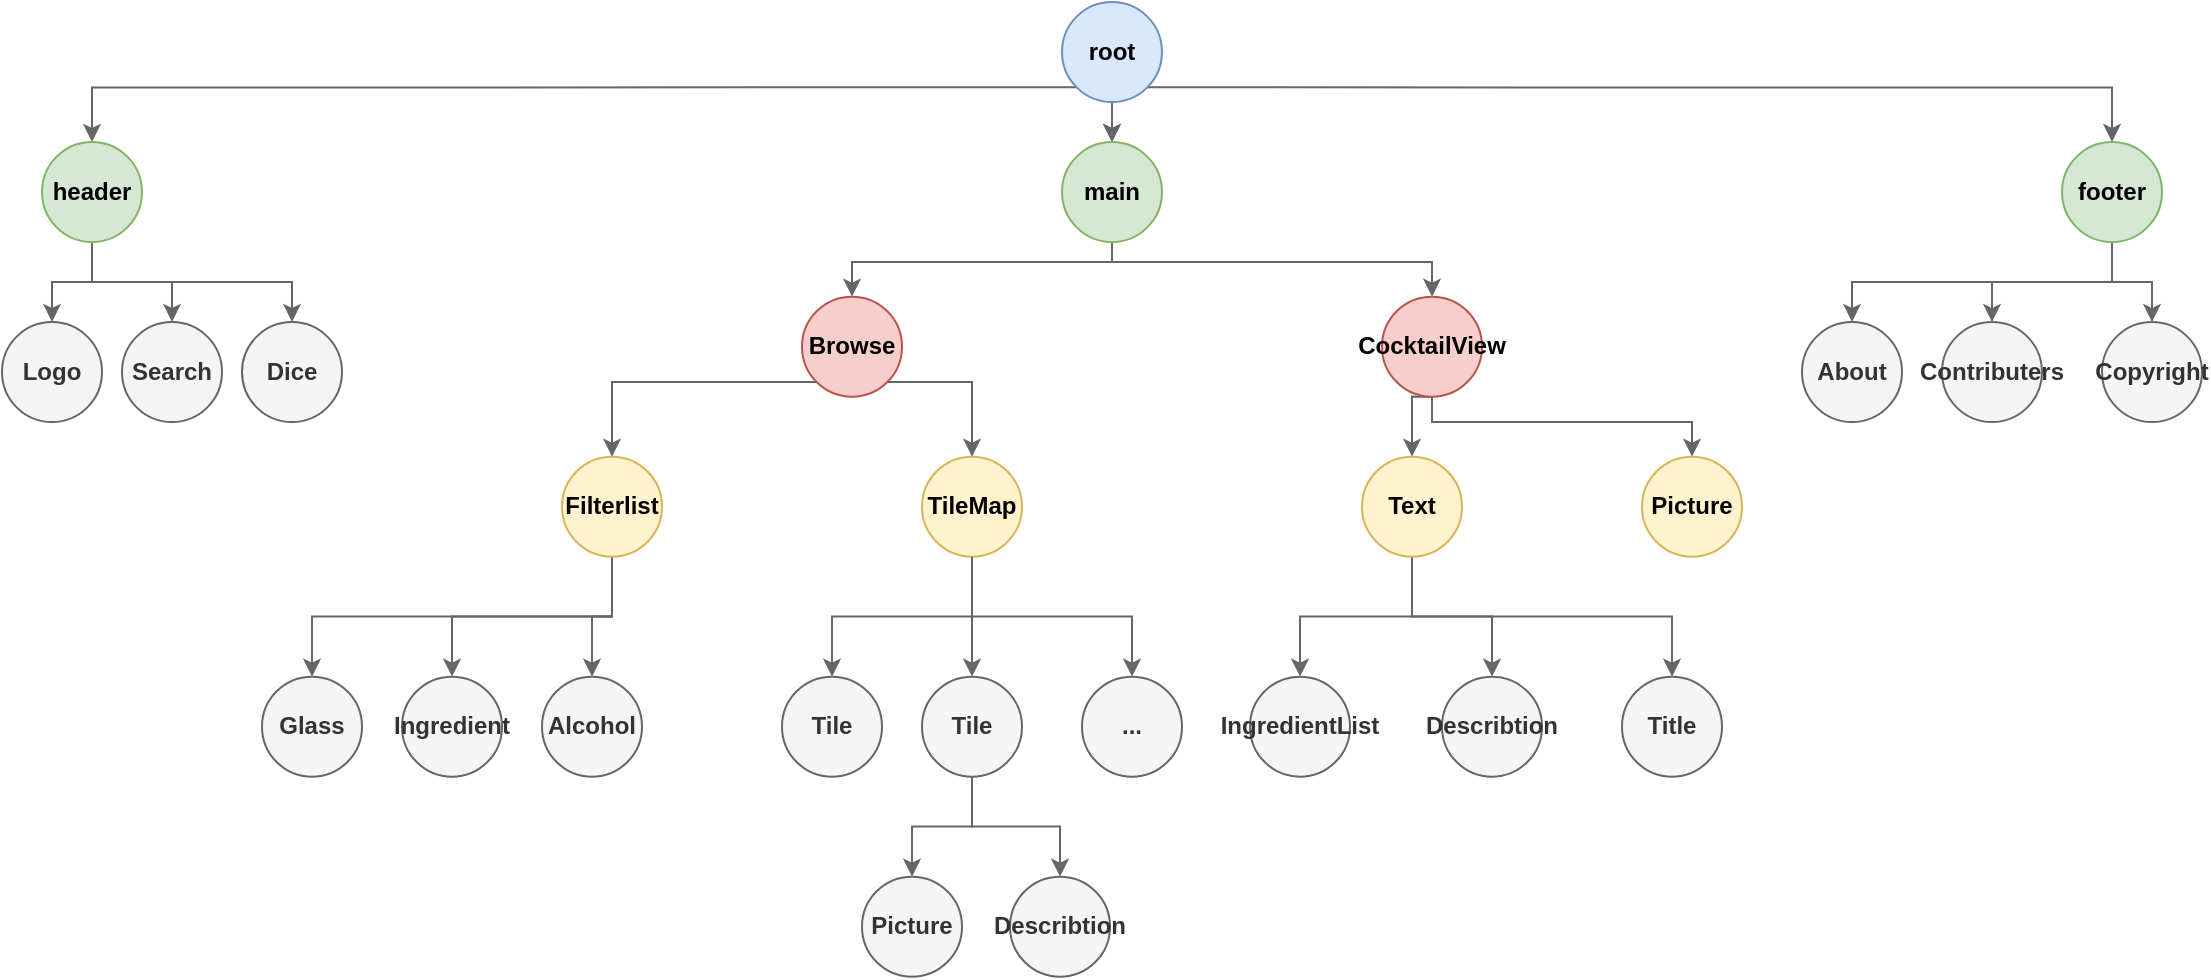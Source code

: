 <mxfile version="14.7.10" type="device"><diagram id="aU-4sKHkMuh8YpocIdmV" name="Page-1"><mxGraphModel dx="2062" dy="1154" grid="1" gridSize="10" guides="1" tooltips="1" connect="1" arrows="1" fold="1" page="1" pageScale="1" pageWidth="1169" pageHeight="827" math="0" shadow="0"><root><mxCell id="0"/><mxCell id="1" parent="0"/><mxCell id="G2DoAYYb89RjoAaZ3tUu-10" style="edgeStyle=orthogonalEdgeStyle;rounded=0;orthogonalLoop=1;jettySize=auto;html=1;exitX=0.5;exitY=1;exitDx=0;exitDy=0;entryX=0.5;entryY=0;entryDx=0;entryDy=0;fillColor=#f5f5f5;strokeColor=#666666;fontSize=12;fontStyle=1" parent="1" source="G2DoAYYb89RjoAaZ3tUu-1" target="G2DoAYYb89RjoAaZ3tUu-4" edge="1"><mxGeometry relative="1" as="geometry"/></mxCell><mxCell id="G2DoAYYb89RjoAaZ3tUu-11" style="edgeStyle=orthogonalEdgeStyle;rounded=0;orthogonalLoop=1;jettySize=auto;html=1;exitX=0.5;exitY=1;exitDx=0;exitDy=0;entryX=0.5;entryY=0;entryDx=0;entryDy=0;fillColor=#f5f5f5;strokeColor=#666666;fontSize=12;fontStyle=1" parent="1" source="G2DoAYYb89RjoAaZ3tUu-1" target="G2DoAYYb89RjoAaZ3tUu-4" edge="1"><mxGeometry relative="1" as="geometry"/></mxCell><mxCell id="G2DoAYYb89RjoAaZ3tUu-12" style="edgeStyle=orthogonalEdgeStyle;rounded=0;orthogonalLoop=1;jettySize=auto;html=1;exitX=1;exitY=1;exitDx=0;exitDy=0;entryX=0.5;entryY=0;entryDx=0;entryDy=0;fillColor=#f5f5f5;strokeColor=#666666;fontSize=12;fontStyle=1" parent="1" source="G2DoAYYb89RjoAaZ3tUu-1" target="G2DoAYYb89RjoAaZ3tUu-3" edge="1"><mxGeometry relative="1" as="geometry"/></mxCell><mxCell id="G2DoAYYb89RjoAaZ3tUu-13" style="edgeStyle=orthogonalEdgeStyle;rounded=0;orthogonalLoop=1;jettySize=auto;html=1;exitX=0;exitY=1;exitDx=0;exitDy=0;entryX=0.5;entryY=0;entryDx=0;entryDy=0;fillColor=#f5f5f5;strokeColor=#666666;fontSize=12;fontStyle=1" parent="1" source="G2DoAYYb89RjoAaZ3tUu-1" target="G2DoAYYb89RjoAaZ3tUu-2" edge="1"><mxGeometry relative="1" as="geometry"/></mxCell><mxCell id="G2DoAYYb89RjoAaZ3tUu-1" value="root" style="ellipse;whiteSpace=wrap;html=1;fillColor=#dae8fc;strokeColor=#6c8ebf;fontSize=12;fontStyle=1" parent="1" vertex="1"><mxGeometry x="580" y="10" width="50" height="50" as="geometry"/></mxCell><mxCell id="G2DoAYYb89RjoAaZ3tUu-18" style="edgeStyle=orthogonalEdgeStyle;rounded=0;orthogonalLoop=1;jettySize=auto;html=1;exitX=0.5;exitY=1;exitDx=0;exitDy=0;entryX=0.5;entryY=0;entryDx=0;entryDy=0;fillColor=#f5f5f5;strokeColor=#666666;fontSize=12;fontStyle=1" parent="1" source="G2DoAYYb89RjoAaZ3tUu-2" target="G2DoAYYb89RjoAaZ3tUu-16" edge="1"><mxGeometry relative="1" as="geometry"/></mxCell><mxCell id="G2DoAYYb89RjoAaZ3tUu-19" style="edgeStyle=orthogonalEdgeStyle;rounded=0;orthogonalLoop=1;jettySize=auto;html=1;exitX=0.5;exitY=1;exitDx=0;exitDy=0;entryX=0.5;entryY=0;entryDx=0;entryDy=0;fillColor=#f5f5f5;strokeColor=#666666;fontSize=12;fontStyle=1" parent="1" source="G2DoAYYb89RjoAaZ3tUu-2" target="G2DoAYYb89RjoAaZ3tUu-17" edge="1"><mxGeometry relative="1" as="geometry"><Array as="points"><mxPoint x="95" y="150"/><mxPoint x="135" y="150"/></Array></mxGeometry></mxCell><mxCell id="G2DoAYYb89RjoAaZ3tUu-24" style="edgeStyle=orthogonalEdgeStyle;rounded=0;orthogonalLoop=1;jettySize=auto;html=1;exitX=0.5;exitY=1;exitDx=0;exitDy=0;entryX=0.5;entryY=0;entryDx=0;entryDy=0;fillColor=#f5f5f5;strokeColor=#666666;fontSize=12;fontStyle=1" parent="1" source="G2DoAYYb89RjoAaZ3tUu-2" target="G2DoAYYb89RjoAaZ3tUu-23" edge="1"><mxGeometry relative="1" as="geometry"><Array as="points"><mxPoint x="95" y="150"/><mxPoint x="195" y="150"/></Array></mxGeometry></mxCell><mxCell id="G2DoAYYb89RjoAaZ3tUu-2" value="header" style="ellipse;whiteSpace=wrap;html=1;fillColor=#d5e8d4;strokeColor=#82b366;fontSize=12;fontStyle=1" parent="1" vertex="1"><mxGeometry x="70" y="80" width="50" height="50" as="geometry"/></mxCell><mxCell id="G2DoAYYb89RjoAaZ3tUu-49" style="edgeStyle=orthogonalEdgeStyle;rounded=0;orthogonalLoop=1;jettySize=auto;html=1;exitX=0.5;exitY=1;exitDx=0;exitDy=0;entryX=0.5;entryY=0;entryDx=0;entryDy=0;fillColor=#f5f5f5;strokeColor=#666666;fontSize=12;fontStyle=1" parent="1" source="G2DoAYYb89RjoAaZ3tUu-3" target="G2DoAYYb89RjoAaZ3tUu-47" edge="1"><mxGeometry relative="1" as="geometry"/></mxCell><mxCell id="G2DoAYYb89RjoAaZ3tUu-50" style="edgeStyle=orthogonalEdgeStyle;rounded=0;orthogonalLoop=1;jettySize=auto;html=1;exitX=0.5;exitY=1;exitDx=0;exitDy=0;entryX=0.5;entryY=0;entryDx=0;entryDy=0;fillColor=#f5f5f5;strokeColor=#666666;fontSize=12;fontStyle=1" parent="1" source="G2DoAYYb89RjoAaZ3tUu-3" target="G2DoAYYb89RjoAaZ3tUu-48" edge="1"><mxGeometry relative="1" as="geometry"/></mxCell><mxCell id="G2DoAYYb89RjoAaZ3tUu-52" style="edgeStyle=orthogonalEdgeStyle;rounded=0;orthogonalLoop=1;jettySize=auto;html=1;exitX=0.5;exitY=1;exitDx=0;exitDy=0;entryX=0.5;entryY=0;entryDx=0;entryDy=0;fillColor=#f5f5f5;strokeColor=#666666;fontSize=12;fontStyle=1" parent="1" source="G2DoAYYb89RjoAaZ3tUu-3" target="G2DoAYYb89RjoAaZ3tUu-51" edge="1"><mxGeometry relative="1" as="geometry"/></mxCell><mxCell id="G2DoAYYb89RjoAaZ3tUu-3" value="footer" style="ellipse;whiteSpace=wrap;html=1;fillColor=#d5e8d4;strokeColor=#82b366;fontSize=12;fontStyle=1" parent="1" vertex="1"><mxGeometry x="1080" y="80" width="50" height="50" as="geometry"/></mxCell><mxCell id="G2DoAYYb89RjoAaZ3tUu-14" style="edgeStyle=orthogonalEdgeStyle;rounded=0;orthogonalLoop=1;jettySize=auto;html=1;exitX=0.5;exitY=1;exitDx=0;exitDy=0;entryX=0.5;entryY=0;entryDx=0;entryDy=0;fillColor=#f5f5f5;strokeColor=#666666;fontSize=12;fontStyle=1" parent="1" source="G2DoAYYb89RjoAaZ3tUu-4" target="G2DoAYYb89RjoAaZ3tUu-7" edge="1"><mxGeometry relative="1" as="geometry"><Array as="points"><mxPoint x="605" y="140"/><mxPoint x="765" y="140"/></Array></mxGeometry></mxCell><mxCell id="G2DoAYYb89RjoAaZ3tUu-20" style="edgeStyle=orthogonalEdgeStyle;rounded=0;orthogonalLoop=1;jettySize=auto;html=1;exitX=0.5;exitY=1;exitDx=0;exitDy=0;entryX=0.5;entryY=0;entryDx=0;entryDy=0;fillColor=#f5f5f5;strokeColor=#666666;fontSize=12;fontStyle=1" parent="1" source="G2DoAYYb89RjoAaZ3tUu-4" target="G2DoAYYb89RjoAaZ3tUu-15" edge="1"><mxGeometry relative="1" as="geometry"><mxPoint x="517.322" y="130.008" as="sourcePoint"/><Array as="points"><mxPoint x="605" y="140"/><mxPoint x="475" y="140"/></Array></mxGeometry></mxCell><mxCell id="G2DoAYYb89RjoAaZ3tUu-4" value="main" style="ellipse;whiteSpace=wrap;html=1;fillColor=#d5e8d4;strokeColor=#82b366;fontSize=12;fontStyle=1" parent="1" vertex="1"><mxGeometry x="580" y="80" width="50" height="50" as="geometry"/></mxCell><mxCell id="G2DoAYYb89RjoAaZ3tUu-53" style="edgeStyle=orthogonalEdgeStyle;rounded=0;orthogonalLoop=1;jettySize=auto;html=1;exitX=0.5;exitY=1;exitDx=0;exitDy=0;entryX=0.5;entryY=0;entryDx=0;entryDy=0;fillColor=#f5f5f5;strokeColor=#666666;fontSize=12;fontStyle=1" parent="1" source="G2DoAYYb89RjoAaZ3tUu-5" target="G2DoAYYb89RjoAaZ3tUu-40" edge="1"><mxGeometry relative="1" as="geometry"/></mxCell><mxCell id="G2DoAYYb89RjoAaZ3tUu-54" style="edgeStyle=orthogonalEdgeStyle;rounded=0;orthogonalLoop=1;jettySize=auto;html=1;exitX=0.5;exitY=1;exitDx=0;exitDy=0;entryX=0.5;entryY=0;entryDx=0;entryDy=0;fillColor=#f5f5f5;strokeColor=#666666;fontSize=12;fontStyle=1" parent="1" source="G2DoAYYb89RjoAaZ3tUu-5" target="G2DoAYYb89RjoAaZ3tUu-41" edge="1"><mxGeometry relative="1" as="geometry"/></mxCell><mxCell id="G2DoAYYb89RjoAaZ3tUu-56" style="edgeStyle=orthogonalEdgeStyle;rounded=0;orthogonalLoop=1;jettySize=auto;html=1;exitX=0.5;exitY=1;exitDx=0;exitDy=0;entryX=0.5;entryY=0;entryDx=0;entryDy=0;fillColor=#f5f5f5;strokeColor=#666666;fontSize=12;fontStyle=1" parent="1" source="G2DoAYYb89RjoAaZ3tUu-5" target="G2DoAYYb89RjoAaZ3tUu-55" edge="1"><mxGeometry relative="1" as="geometry"/></mxCell><mxCell id="G2DoAYYb89RjoAaZ3tUu-5" value="Filterlist" style="ellipse;whiteSpace=wrap;html=1;fillColor=#fff2cc;strokeColor=#d6b656;fontSize=12;fontStyle=1" parent="1" vertex="1"><mxGeometry x="330" y="237.33" width="50" height="50" as="geometry"/></mxCell><mxCell id="G2DoAYYb89RjoAaZ3tUu-33" style="edgeStyle=orthogonalEdgeStyle;rounded=0;orthogonalLoop=1;jettySize=auto;html=1;exitX=0.5;exitY=1;exitDx=0;exitDy=0;entryX=0.5;entryY=0;entryDx=0;entryDy=0;fillColor=#f5f5f5;strokeColor=#666666;fontSize=12;fontStyle=1" parent="1" source="G2DoAYYb89RjoAaZ3tUu-6" target="G2DoAYYb89RjoAaZ3tUu-28" edge="1"><mxGeometry relative="1" as="geometry"><mxPoint x="615" y="347.33" as="targetPoint"/></mxGeometry></mxCell><mxCell id="G2DoAYYb89RjoAaZ3tUu-34" style="edgeStyle=orthogonalEdgeStyle;rounded=0;orthogonalLoop=1;jettySize=auto;html=1;exitX=0.5;exitY=1;exitDx=0;exitDy=0;entryX=0.5;entryY=0;entryDx=0;entryDy=0;fillColor=#f5f5f5;strokeColor=#666666;fontSize=12;fontStyle=1" parent="1" source="G2DoAYYb89RjoAaZ3tUu-6" target="G2DoAYYb89RjoAaZ3tUu-29" edge="1"><mxGeometry relative="1" as="geometry"/></mxCell><mxCell id="G2DoAYYb89RjoAaZ3tUu-6" value="TileMap" style="ellipse;whiteSpace=wrap;html=1;fillColor=#fff2cc;strokeColor=#d6b656;fontSize=12;fontStyle=1" parent="1" vertex="1"><mxGeometry x="510" y="237.33" width="50" height="50" as="geometry"/></mxCell><mxCell id="G2DoAYYb89RjoAaZ3tUu-57" style="edgeStyle=orthogonalEdgeStyle;rounded=0;orthogonalLoop=1;jettySize=auto;html=1;exitX=0.5;exitY=1;exitDx=0;exitDy=0;entryX=0.5;entryY=0;entryDx=0;entryDy=0;fillColor=#f5f5f5;strokeColor=#666666;fontSize=12;fontStyle=1" parent="1" source="G2DoAYYb89RjoAaZ3tUu-7" target="G2DoAYYb89RjoAaZ3tUu-25" edge="1"><mxGeometry relative="1" as="geometry"><Array as="points"><mxPoint x="765" y="220"/><mxPoint x="895" y="220"/></Array></mxGeometry></mxCell><mxCell id="G2DoAYYb89RjoAaZ3tUu-60" style="edgeStyle=orthogonalEdgeStyle;rounded=0;orthogonalLoop=1;jettySize=auto;html=1;exitX=0.5;exitY=1;exitDx=0;exitDy=0;entryX=0.5;entryY=0;entryDx=0;entryDy=0;fillColor=#f5f5f5;strokeColor=#666666;fontSize=12;fontStyle=1" parent="1" source="G2DoAYYb89RjoAaZ3tUu-7" target="G2DoAYYb89RjoAaZ3tUu-59" edge="1"><mxGeometry relative="1" as="geometry"/></mxCell><mxCell id="G2DoAYYb89RjoAaZ3tUu-7" value="CocktailView" style="ellipse;whiteSpace=wrap;html=1;fillColor=#f8cecc;strokeColor=#b85450;fontSize=12;fontStyle=1" parent="1" vertex="1"><mxGeometry x="740" y="157.33" width="50" height="50" as="geometry"/></mxCell><mxCell id="G2DoAYYb89RjoAaZ3tUu-21" style="edgeStyle=orthogonalEdgeStyle;rounded=0;orthogonalLoop=1;jettySize=auto;html=1;exitX=0;exitY=1;exitDx=0;exitDy=0;entryX=0.5;entryY=0;entryDx=0;entryDy=0;fillColor=#f5f5f5;strokeColor=#666666;fontSize=12;fontStyle=1" parent="1" source="G2DoAYYb89RjoAaZ3tUu-15" target="G2DoAYYb89RjoAaZ3tUu-5" edge="1"><mxGeometry relative="1" as="geometry"/></mxCell><mxCell id="G2DoAYYb89RjoAaZ3tUu-22" style="edgeStyle=orthogonalEdgeStyle;rounded=0;orthogonalLoop=1;jettySize=auto;html=1;exitX=1;exitY=1;exitDx=0;exitDy=0;entryX=0.5;entryY=0;entryDx=0;entryDy=0;fillColor=#f5f5f5;strokeColor=#666666;fontSize=12;fontStyle=1" parent="1" source="G2DoAYYb89RjoAaZ3tUu-15" target="G2DoAYYb89RjoAaZ3tUu-6" edge="1"><mxGeometry relative="1" as="geometry"/></mxCell><mxCell id="G2DoAYYb89RjoAaZ3tUu-15" value="Browse" style="ellipse;whiteSpace=wrap;html=1;fillColor=#f8cecc;strokeColor=#b85450;fontSize=12;fontStyle=1" parent="1" vertex="1"><mxGeometry x="450" y="157.33" width="50" height="50" as="geometry"/></mxCell><mxCell id="G2DoAYYb89RjoAaZ3tUu-16" value="Logo" style="ellipse;whiteSpace=wrap;html=1;fillColor=#f5f5f5;strokeColor=#666666;fontColor=#333333;fontSize=12;fontStyle=1" parent="1" vertex="1"><mxGeometry x="50" y="170" width="50" height="50" as="geometry"/></mxCell><mxCell id="G2DoAYYb89RjoAaZ3tUu-17" value="Search" style="ellipse;whiteSpace=wrap;html=1;fillColor=#f5f5f5;strokeColor=#666666;fontColor=#333333;fontSize=12;fontStyle=1" parent="1" vertex="1"><mxGeometry x="110" y="170" width="50" height="50" as="geometry"/></mxCell><mxCell id="G2DoAYYb89RjoAaZ3tUu-23" value="Dice" style="ellipse;whiteSpace=wrap;html=1;fillColor=#f5f5f5;strokeColor=#666666;fontColor=#333333;fontSize=12;fontStyle=1" parent="1" vertex="1"><mxGeometry x="170" y="170" width="50" height="50" as="geometry"/></mxCell><mxCell id="G2DoAYYb89RjoAaZ3tUu-25" value="Picture" style="ellipse;whiteSpace=wrap;html=1;fillColor=#fff2cc;strokeColor=#d6b656;fontSize=12;fontStyle=1" parent="1" vertex="1"><mxGeometry x="870" y="237.33" width="50" height="50" as="geometry"/></mxCell><mxCell id="G2DoAYYb89RjoAaZ3tUu-37" style="edgeStyle=orthogonalEdgeStyle;rounded=0;orthogonalLoop=1;jettySize=auto;html=1;exitX=0.5;exitY=1;exitDx=0;exitDy=0;entryX=0.5;entryY=0;entryDx=0;entryDy=0;fillColor=#f5f5f5;strokeColor=#666666;fontSize=12;fontStyle=1" parent="1" source="G2DoAYYb89RjoAaZ3tUu-27" target="G2DoAYYb89RjoAaZ3tUu-35" edge="1"><mxGeometry relative="1" as="geometry"/></mxCell><mxCell id="G2DoAYYb89RjoAaZ3tUu-38" style="edgeStyle=orthogonalEdgeStyle;rounded=0;orthogonalLoop=1;jettySize=auto;html=1;exitX=0.5;exitY=1;exitDx=0;exitDy=0;entryX=0.5;entryY=0;entryDx=0;entryDy=0;fillColor=#f5f5f5;strokeColor=#666666;fontSize=12;fontStyle=1" parent="1" source="G2DoAYYb89RjoAaZ3tUu-27" target="G2DoAYYb89RjoAaZ3tUu-36" edge="1"><mxGeometry relative="1" as="geometry"/></mxCell><mxCell id="G2DoAYYb89RjoAaZ3tUu-27" value="Tile" style="ellipse;whiteSpace=wrap;html=1;fillColor=#f5f5f5;strokeColor=#666666;fontColor=#333333;fontSize=12;fontStyle=1" parent="1" vertex="1"><mxGeometry x="510" y="347.33" width="50" height="50" as="geometry"/></mxCell><mxCell id="G2DoAYYb89RjoAaZ3tUu-28" value="..." style="ellipse;whiteSpace=wrap;html=1;fillColor=#f5f5f5;strokeColor=#666666;fontColor=#333333;fontSize=12;fontStyle=1" parent="1" vertex="1"><mxGeometry x="590" y="347.33" width="50" height="50" as="geometry"/></mxCell><mxCell id="G2DoAYYb89RjoAaZ3tUu-29" value="Tile" style="ellipse;whiteSpace=wrap;html=1;fillColor=#f5f5f5;strokeColor=#666666;fontColor=#333333;fontSize=12;fontStyle=1" parent="1" vertex="1"><mxGeometry x="440" y="347.33" width="50" height="50" as="geometry"/></mxCell><mxCell id="G2DoAYYb89RjoAaZ3tUu-32" style="edgeStyle=orthogonalEdgeStyle;rounded=0;orthogonalLoop=1;jettySize=auto;html=1;exitX=0.5;exitY=1;exitDx=0;exitDy=0;entryX=0.5;entryY=0;entryDx=0;entryDy=0;fillColor=#f5f5f5;strokeColor=#666666;fontSize=12;fontStyle=1" parent="1" source="G2DoAYYb89RjoAaZ3tUu-6" target="G2DoAYYb89RjoAaZ3tUu-27" edge="1"><mxGeometry relative="1" as="geometry"><mxPoint x="535" y="287.33" as="sourcePoint"/><mxPoint x="535" y="347.33" as="targetPoint"/><Array as="points"><mxPoint x="535" y="317.33"/><mxPoint x="535" y="317.33"/></Array></mxGeometry></mxCell><mxCell id="G2DoAYYb89RjoAaZ3tUu-35" value="Picture" style="ellipse;whiteSpace=wrap;html=1;fillColor=#f5f5f5;strokeColor=#666666;fontColor=#333333;fontSize=12;fontStyle=1" parent="1" vertex="1"><mxGeometry x="480" y="447.33" width="50" height="50" as="geometry"/></mxCell><mxCell id="G2DoAYYb89RjoAaZ3tUu-36" value="Describtion" style="ellipse;whiteSpace=wrap;html=1;fillColor=#f5f5f5;strokeColor=#666666;fontColor=#333333;fontSize=12;fontStyle=1" parent="1" vertex="1"><mxGeometry x="554" y="447.33" width="50" height="50" as="geometry"/></mxCell><mxCell id="G2DoAYYb89RjoAaZ3tUu-40" value="Alcohol" style="ellipse;whiteSpace=wrap;html=1;fillColor=#f5f5f5;strokeColor=#666666;fontColor=#333333;fontSize=12;fontStyle=1" parent="1" vertex="1"><mxGeometry x="320" y="347.33" width="50" height="50" as="geometry"/></mxCell><mxCell id="G2DoAYYb89RjoAaZ3tUu-41" value="Ingredient" style="ellipse;whiteSpace=wrap;html=1;fillColor=#f5f5f5;strokeColor=#666666;fontColor=#333333;fontSize=12;fontStyle=1" parent="1" vertex="1"><mxGeometry x="250" y="347.33" width="50" height="50" as="geometry"/></mxCell><mxCell id="G2DoAYYb89RjoAaZ3tUu-43" value="Describtion" style="ellipse;whiteSpace=wrap;html=1;fillColor=#f5f5f5;strokeColor=#666666;fontColor=#333333;fontSize=12;fontStyle=1" parent="1" vertex="1"><mxGeometry x="770" y="347.33" width="50" height="50" as="geometry"/></mxCell><mxCell id="G2DoAYYb89RjoAaZ3tUu-44" value="IngredientList" style="ellipse;whiteSpace=wrap;html=1;fillColor=#f5f5f5;strokeColor=#666666;fontColor=#333333;fontSize=12;fontStyle=1" parent="1" vertex="1"><mxGeometry x="674" y="347.33" width="50" height="50" as="geometry"/></mxCell><mxCell id="G2DoAYYb89RjoAaZ3tUu-47" value="Copyright" style="ellipse;whiteSpace=wrap;html=1;fillColor=#f5f5f5;strokeColor=#666666;fontColor=#333333;fontSize=12;fontStyle=1" parent="1" vertex="1"><mxGeometry x="1100" y="170" width="50" height="50" as="geometry"/></mxCell><mxCell id="G2DoAYYb89RjoAaZ3tUu-48" value="Contributers" style="ellipse;whiteSpace=wrap;html=1;fillColor=#f5f5f5;strokeColor=#666666;fontColor=#333333;fontSize=12;fontStyle=1" parent="1" vertex="1"><mxGeometry x="1020" y="170" width="50" height="50" as="geometry"/></mxCell><mxCell id="G2DoAYYb89RjoAaZ3tUu-51" value="About" style="ellipse;whiteSpace=wrap;html=1;fillColor=#f5f5f5;strokeColor=#666666;fontColor=#333333;fontSize=12;fontStyle=1" parent="1" vertex="1"><mxGeometry x="950" y="170" width="50" height="50" as="geometry"/></mxCell><mxCell id="G2DoAYYb89RjoAaZ3tUu-55" value="Glass" style="ellipse;whiteSpace=wrap;html=1;fillColor=#f5f5f5;strokeColor=#666666;fontColor=#333333;fontSize=12;fontStyle=1" parent="1" vertex="1"><mxGeometry x="180" y="347.33" width="50" height="50" as="geometry"/></mxCell><mxCell id="G2DoAYYb89RjoAaZ3tUu-58" value="Title" style="ellipse;whiteSpace=wrap;html=1;fillColor=#f5f5f5;strokeColor=#666666;fontColor=#333333;fontSize=12;fontStyle=1" parent="1" vertex="1"><mxGeometry x="860" y="347.33" width="50" height="50" as="geometry"/></mxCell><mxCell id="G2DoAYYb89RjoAaZ3tUu-61" style="edgeStyle=orthogonalEdgeStyle;rounded=0;orthogonalLoop=1;jettySize=auto;html=1;exitX=0.5;exitY=1;exitDx=0;exitDy=0;entryX=0.5;entryY=0;entryDx=0;entryDy=0;fillColor=#f5f5f5;strokeColor=#666666;fontSize=12;fontStyle=1" parent="1" source="G2DoAYYb89RjoAaZ3tUu-59" target="G2DoAYYb89RjoAaZ3tUu-44" edge="1"><mxGeometry relative="1" as="geometry"/></mxCell><mxCell id="G2DoAYYb89RjoAaZ3tUu-62" style="edgeStyle=orthogonalEdgeStyle;rounded=0;orthogonalLoop=1;jettySize=auto;html=1;exitX=0.5;exitY=1;exitDx=0;exitDy=0;entryX=0.5;entryY=0;entryDx=0;entryDy=0;fillColor=#f5f5f5;strokeColor=#666666;fontSize=12;fontStyle=1" parent="1" source="G2DoAYYb89RjoAaZ3tUu-59" target="G2DoAYYb89RjoAaZ3tUu-43" edge="1"><mxGeometry relative="1" as="geometry"/></mxCell><mxCell id="G2DoAYYb89RjoAaZ3tUu-63" style="edgeStyle=orthogonalEdgeStyle;rounded=0;orthogonalLoop=1;jettySize=auto;html=1;exitX=0.5;exitY=1;exitDx=0;exitDy=0;entryX=0.5;entryY=0;entryDx=0;entryDy=0;fillColor=#f5f5f5;strokeColor=#666666;fontSize=12;fontStyle=1" parent="1" source="G2DoAYYb89RjoAaZ3tUu-59" target="G2DoAYYb89RjoAaZ3tUu-58" edge="1"><mxGeometry relative="1" as="geometry"/></mxCell><mxCell id="G2DoAYYb89RjoAaZ3tUu-59" value="Text" style="ellipse;whiteSpace=wrap;html=1;fillColor=#fff2cc;strokeColor=#d6b656;fontSize=12;fontStyle=1" parent="1" vertex="1"><mxGeometry x="730" y="237.33" width="50" height="50" as="geometry"/></mxCell></root></mxGraphModel></diagram></mxfile>